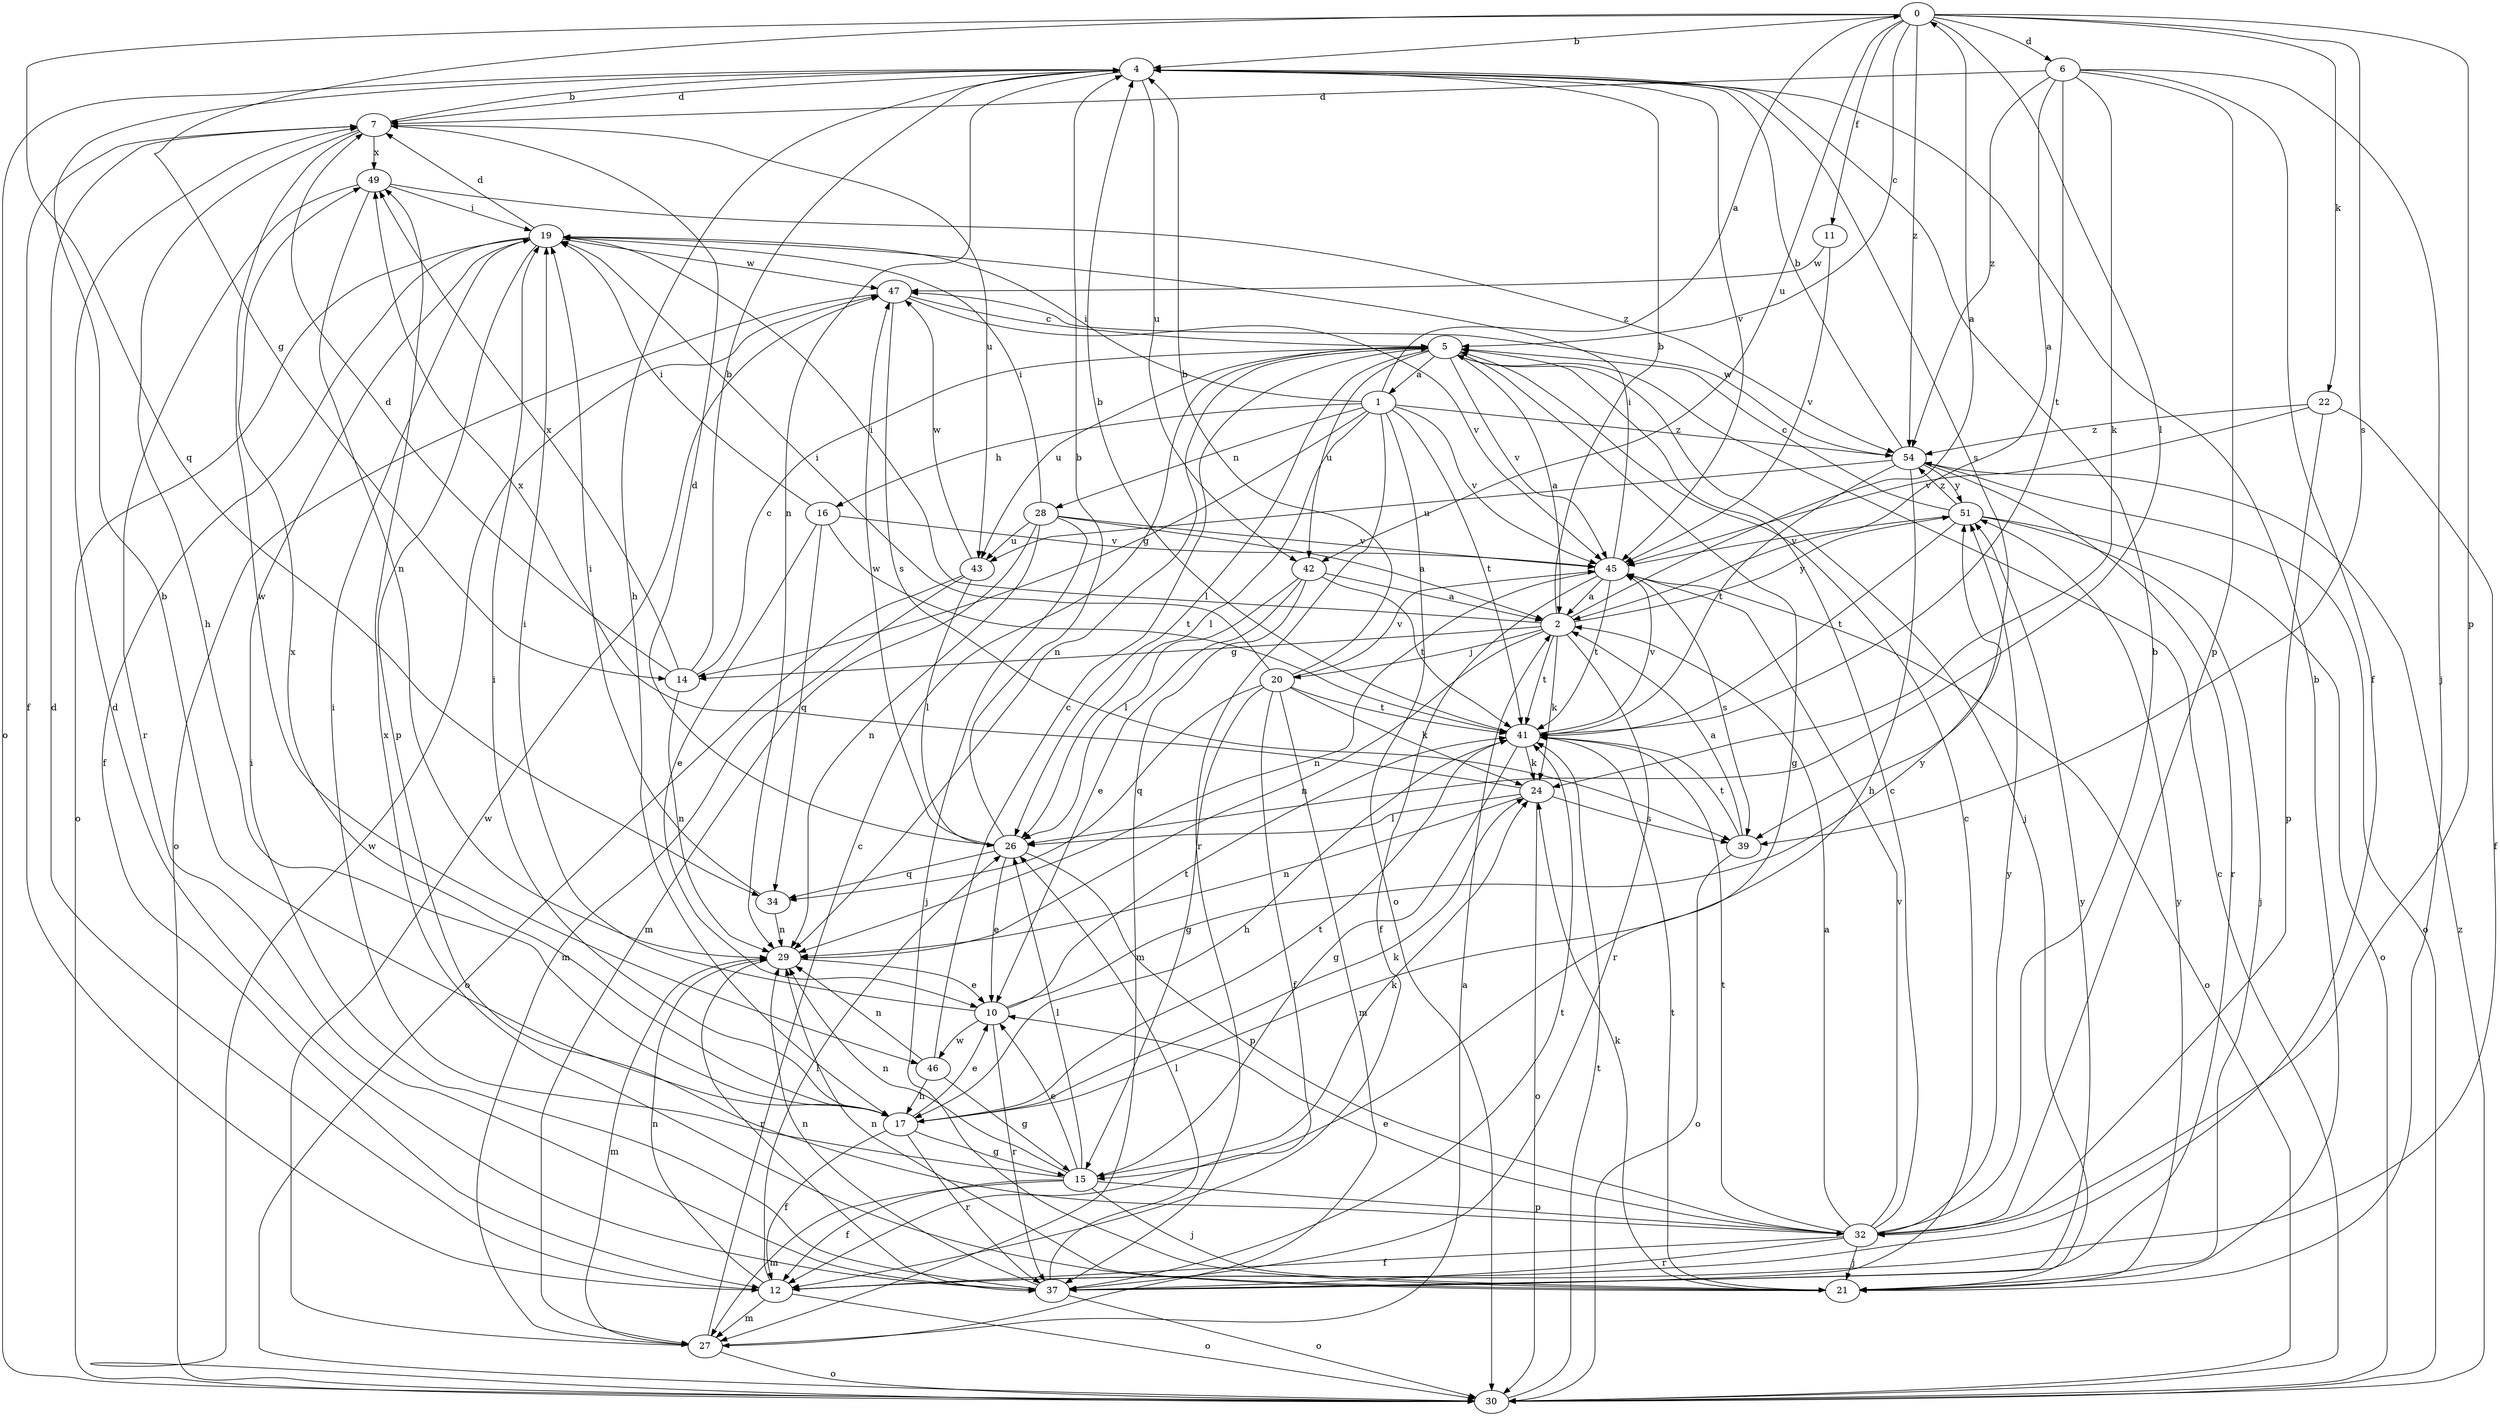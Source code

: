 strict digraph  {
0;
1;
2;
4;
5;
6;
7;
10;
11;
12;
14;
15;
16;
17;
19;
20;
21;
22;
24;
26;
27;
28;
29;
30;
32;
34;
37;
39;
41;
42;
43;
45;
46;
47;
49;
51;
54;
0 -> 4  [label=b];
0 -> 5  [label=c];
0 -> 6  [label=d];
0 -> 11  [label=f];
0 -> 14  [label=g];
0 -> 22  [label=k];
0 -> 26  [label=l];
0 -> 32  [label=p];
0 -> 34  [label=q];
0 -> 39  [label=s];
0 -> 42  [label=u];
0 -> 54  [label=z];
1 -> 0  [label=a];
1 -> 14  [label=g];
1 -> 16  [label=h];
1 -> 19  [label=i];
1 -> 26  [label=l];
1 -> 28  [label=n];
1 -> 30  [label=o];
1 -> 37  [label=r];
1 -> 41  [label=t];
1 -> 45  [label=v];
1 -> 54  [label=z];
2 -> 0  [label=a];
2 -> 4  [label=b];
2 -> 14  [label=g];
2 -> 19  [label=i];
2 -> 20  [label=j];
2 -> 24  [label=k];
2 -> 29  [label=n];
2 -> 37  [label=r];
2 -> 41  [label=t];
2 -> 51  [label=y];
4 -> 7  [label=d];
4 -> 17  [label=h];
4 -> 29  [label=n];
4 -> 30  [label=o];
4 -> 39  [label=s];
4 -> 42  [label=u];
4 -> 45  [label=v];
5 -> 1  [label=a];
5 -> 2  [label=a];
5 -> 15  [label=g];
5 -> 21  [label=j];
5 -> 26  [label=l];
5 -> 29  [label=n];
5 -> 42  [label=u];
5 -> 43  [label=u];
5 -> 45  [label=v];
6 -> 2  [label=a];
6 -> 7  [label=d];
6 -> 12  [label=f];
6 -> 21  [label=j];
6 -> 24  [label=k];
6 -> 32  [label=p];
6 -> 41  [label=t];
6 -> 54  [label=z];
7 -> 4  [label=b];
7 -> 12  [label=f];
7 -> 17  [label=h];
7 -> 43  [label=u];
7 -> 46  [label=w];
7 -> 49  [label=x];
10 -> 19  [label=i];
10 -> 37  [label=r];
10 -> 41  [label=t];
10 -> 46  [label=w];
10 -> 51  [label=y];
11 -> 45  [label=v];
11 -> 47  [label=w];
12 -> 7  [label=d];
12 -> 26  [label=l];
12 -> 27  [label=m];
12 -> 29  [label=n];
12 -> 30  [label=o];
14 -> 4  [label=b];
14 -> 5  [label=c];
14 -> 7  [label=d];
14 -> 29  [label=n];
14 -> 49  [label=x];
15 -> 10  [label=e];
15 -> 12  [label=f];
15 -> 19  [label=i];
15 -> 21  [label=j];
15 -> 24  [label=k];
15 -> 26  [label=l];
15 -> 27  [label=m];
15 -> 29  [label=n];
15 -> 32  [label=p];
16 -> 10  [label=e];
16 -> 19  [label=i];
16 -> 34  [label=q];
16 -> 41  [label=t];
16 -> 45  [label=v];
17 -> 4  [label=b];
17 -> 10  [label=e];
17 -> 12  [label=f];
17 -> 15  [label=g];
17 -> 19  [label=i];
17 -> 24  [label=k];
17 -> 37  [label=r];
17 -> 41  [label=t];
17 -> 49  [label=x];
19 -> 7  [label=d];
19 -> 12  [label=f];
19 -> 30  [label=o];
19 -> 32  [label=p];
19 -> 47  [label=w];
20 -> 4  [label=b];
20 -> 12  [label=f];
20 -> 15  [label=g];
20 -> 19  [label=i];
20 -> 24  [label=k];
20 -> 27  [label=m];
20 -> 34  [label=q];
20 -> 41  [label=t];
20 -> 45  [label=v];
21 -> 4  [label=b];
21 -> 24  [label=k];
21 -> 29  [label=n];
21 -> 41  [label=t];
21 -> 49  [label=x];
21 -> 51  [label=y];
22 -> 12  [label=f];
22 -> 32  [label=p];
22 -> 45  [label=v];
22 -> 54  [label=z];
24 -> 26  [label=l];
24 -> 29  [label=n];
24 -> 30  [label=o];
24 -> 39  [label=s];
24 -> 49  [label=x];
26 -> 4  [label=b];
26 -> 7  [label=d];
26 -> 10  [label=e];
26 -> 32  [label=p];
26 -> 34  [label=q];
26 -> 47  [label=w];
27 -> 2  [label=a];
27 -> 5  [label=c];
27 -> 30  [label=o];
27 -> 47  [label=w];
28 -> 2  [label=a];
28 -> 19  [label=i];
28 -> 21  [label=j];
28 -> 27  [label=m];
28 -> 29  [label=n];
28 -> 43  [label=u];
28 -> 45  [label=v];
29 -> 10  [label=e];
29 -> 27  [label=m];
29 -> 37  [label=r];
30 -> 5  [label=c];
30 -> 41  [label=t];
30 -> 47  [label=w];
30 -> 54  [label=z];
32 -> 2  [label=a];
32 -> 4  [label=b];
32 -> 5  [label=c];
32 -> 10  [label=e];
32 -> 12  [label=f];
32 -> 21  [label=j];
32 -> 37  [label=r];
32 -> 41  [label=t];
32 -> 45  [label=v];
32 -> 51  [label=y];
34 -> 19  [label=i];
34 -> 29  [label=n];
37 -> 5  [label=c];
37 -> 7  [label=d];
37 -> 19  [label=i];
37 -> 26  [label=l];
37 -> 29  [label=n];
37 -> 30  [label=o];
37 -> 41  [label=t];
37 -> 51  [label=y];
39 -> 2  [label=a];
39 -> 30  [label=o];
39 -> 41  [label=t];
41 -> 4  [label=b];
41 -> 15  [label=g];
41 -> 17  [label=h];
41 -> 24  [label=k];
41 -> 45  [label=v];
42 -> 2  [label=a];
42 -> 10  [label=e];
42 -> 26  [label=l];
42 -> 27  [label=m];
42 -> 41  [label=t];
43 -> 26  [label=l];
43 -> 27  [label=m];
43 -> 30  [label=o];
43 -> 47  [label=w];
45 -> 2  [label=a];
45 -> 12  [label=f];
45 -> 19  [label=i];
45 -> 29  [label=n];
45 -> 30  [label=o];
45 -> 39  [label=s];
45 -> 41  [label=t];
46 -> 5  [label=c];
46 -> 15  [label=g];
46 -> 17  [label=h];
46 -> 29  [label=n];
47 -> 5  [label=c];
47 -> 30  [label=o];
47 -> 39  [label=s];
47 -> 45  [label=v];
49 -> 19  [label=i];
49 -> 29  [label=n];
49 -> 37  [label=r];
49 -> 54  [label=z];
51 -> 5  [label=c];
51 -> 21  [label=j];
51 -> 30  [label=o];
51 -> 41  [label=t];
51 -> 45  [label=v];
51 -> 54  [label=z];
54 -> 4  [label=b];
54 -> 17  [label=h];
54 -> 30  [label=o];
54 -> 37  [label=r];
54 -> 41  [label=t];
54 -> 43  [label=u];
54 -> 47  [label=w];
54 -> 51  [label=y];
}
